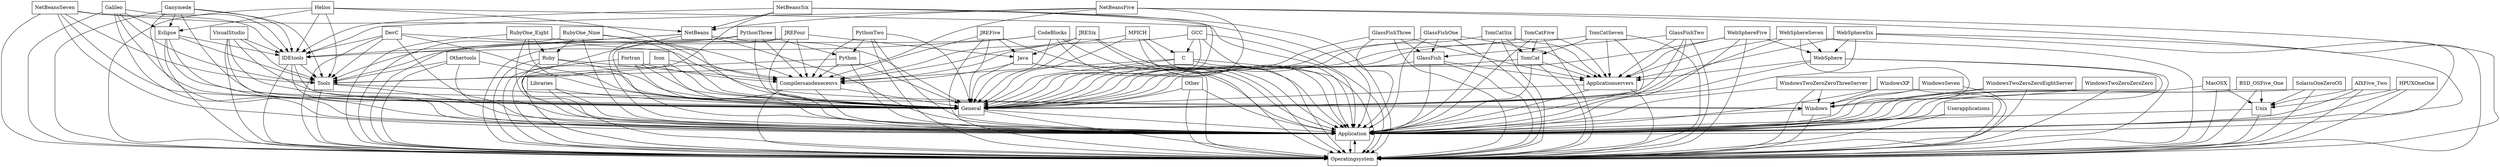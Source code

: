 digraph{
graph [rankdir=TB];
node [shape=box];
edge [arrowhead=normal];
0[label="Eclipse",]
1[label="DevC",]
2[label="BSD_OSFive_One",]
3[label="WindowsSeven",]
4[label="IDEtools",]
5[label="PythonTwo",]
6[label="Java",]
7[label="VisualStudio",]
8[label="MacOSX",]
9[label="General",]
10[label="Libraries",]
11[label="WindowsTwoZeroZeroZero",]
12[label="WebSphereFive",]
13[label="JREFour",]
14[label="WebSphere",]
15[label="GlassFishTwo",]
16[label="Ruby",]
17[label="Other",]
18[label="Helios",]
19[label="RubyOne_Eight",]
20[label="GlassFish",]
21[label="PythonThree",]
22[label="RubyOne_Nine",]
23[label="Tools",]
24[label="Ganymede",]
25[label="Application",]
26[label="NetBeansSix",]
27[label="WindowsTwoZeroZeroThreeServer",]
28[label="Operatingsystem",]
29[label="Unix",]
30[label="JREFive",]
31[label="TomCatSeven",]
32[label="C",]
33[label="WindowsXP",]
34[label="NetBeans",]
35[label="Fortran",]
36[label="TomCatSix",]
37[label="Python",]
38[label="NetBeansSeven",]
39[label="GlassFishOne",]
40[label="SolarisOneZeroOS",]
41[label="MPICH",]
42[label="Userapplications",]
43[label="AIXFive_Two",]
44[label="HPUXOneOne",]
45[label="Galileo",]
46[label="WebSphereSeven",]
47[label="Compilersandexecenvs",]
48[label="WindowsTwoZeroZeroEightServer",]
49[label="Windows",]
50[label="TomCat",]
51[label="TomCatFive",]
52[label="WebSphereSix",]
53[label="JRESix",]
54[label="NetBeansFive",]
55[label="Applicationservers",]
56[label="CodeBlocks",]
57[label="Othertools",]
58[label="GlassFishThree",]
59[label="GCC",]
60[label="Icon",]
0->4[label="",]
0->9[label="",]
0->23[label="",]
0->25[label="",]
0->28[label="",]
1->4[label="",]
1->9[label="",]
1->23[label="",]
1->25[label="",]
1->28[label="",]
1->49[label="",]
2->25[label="",]
2->28[label="",]
2->29[label="",]
3->25[label="",]
3->28[label="",]
3->49[label="",]
4->9[label="",]
4->23[label="",]
4->25[label="",]
4->28[label="",]
5->9[label="",]
5->25[label="",]
5->28[label="",]
5->37[label="",]
5->47[label="",]
6->9[label="",]
6->25[label="",]
6->28[label="",]
6->47[label="",]
7->4[label="",]
7->9[label="",]
7->23[label="",]
7->25[label="",]
7->28[label="",]
7->49[label="",]
8->25[label="",]
8->28[label="",]
8->29[label="",]
9->25[label="",]
9->28[label="",]
10->9[label="",]
10->25[label="",]
10->28[label="",]
11->25[label="",]
11->28[label="",]
11->49[label="",]
12->9[label="",]
12->14[label="",]
12->25[label="",]
12->28[label="",]
12->55[label="",]
13->6[label="",]
13->9[label="",]
13->25[label="",]
13->28[label="",]
13->47[label="",]
14->9[label="",]
14->25[label="",]
14->28[label="",]
14->55[label="",]
15->9[label="",]
15->20[label="",]
15->25[label="",]
15->28[label="",]
15->55[label="",]
16->9[label="",]
16->25[label="",]
16->28[label="",]
16->47[label="",]
17->9[label="",]
17->25[label="",]
17->28[label="",]
18->0[label="",]
18->4[label="",]
18->9[label="",]
18->23[label="",]
18->25[label="",]
18->28[label="",]
19->9[label="",]
19->16[label="",]
19->25[label="",]
19->28[label="",]
19->47[label="",]
20->9[label="",]
20->25[label="",]
20->28[label="",]
20->55[label="",]
21->9[label="",]
21->25[label="",]
21->28[label="",]
21->37[label="",]
21->47[label="",]
22->9[label="",]
22->16[label="",]
22->25[label="",]
22->28[label="",]
22->47[label="",]
23->9[label="",]
23->25[label="",]
23->28[label="",]
24->0[label="",]
24->4[label="",]
24->9[label="",]
24->23[label="",]
24->25[label="",]
24->28[label="",]
25->28[label="",]
26->4[label="",]
26->9[label="",]
26->23[label="",]
26->25[label="",]
26->28[label="",]
26->34[label="",]
27->25[label="",]
27->28[label="",]
27->49[label="",]
28->25[label="",]
29->25[label="",]
29->28[label="",]
30->6[label="",]
30->9[label="",]
30->25[label="",]
30->28[label="",]
30->47[label="",]
31->9[label="",]
31->25[label="",]
31->28[label="",]
31->50[label="",]
31->55[label="",]
32->9[label="",]
32->25[label="",]
32->28[label="",]
32->47[label="",]
33->25[label="",]
33->28[label="",]
33->49[label="",]
34->4[label="",]
34->9[label="",]
34->23[label="",]
34->25[label="",]
34->28[label="",]
35->9[label="",]
35->25[label="",]
35->28[label="",]
35->47[label="",]
36->9[label="",]
36->25[label="",]
36->28[label="",]
36->50[label="",]
36->55[label="",]
37->9[label="",]
37->25[label="",]
37->28[label="",]
37->47[label="",]
38->4[label="",]
38->9[label="",]
38->23[label="",]
38->25[label="",]
38->28[label="",]
38->34[label="",]
39->9[label="",]
39->20[label="",]
39->25[label="",]
39->28[label="",]
39->55[label="",]
40->25[label="",]
40->28[label="",]
40->29[label="",]
41->9[label="",]
41->25[label="",]
41->28[label="",]
41->32[label="",]
41->47[label="",]
42->25[label="",]
42->28[label="",]
43->25[label="",]
43->28[label="",]
43->29[label="",]
44->25[label="",]
44->28[label="",]
44->29[label="",]
45->0[label="",]
45->4[label="",]
45->9[label="",]
45->23[label="",]
45->25[label="",]
45->28[label="",]
46->9[label="",]
46->14[label="",]
46->25[label="",]
46->28[label="",]
46->55[label="",]
47->9[label="",]
47->25[label="",]
47->28[label="",]
48->25[label="",]
48->28[label="",]
48->49[label="",]
49->25[label="",]
49->28[label="",]
50->9[label="",]
50->25[label="",]
50->28[label="",]
50->55[label="",]
51->9[label="",]
51->25[label="",]
51->28[label="",]
51->50[label="",]
51->55[label="",]
52->9[label="",]
52->14[label="",]
52->25[label="",]
52->28[label="",]
52->55[label="",]
53->6[label="",]
53->9[label="",]
53->25[label="",]
53->28[label="",]
53->47[label="",]
54->4[label="",]
54->9[label="",]
54->23[label="",]
54->25[label="",]
54->28[label="",]
54->34[label="",]
55->9[label="",]
55->25[label="",]
55->28[label="",]
56->4[label="",]
56->9[label="",]
56->23[label="",]
56->25[label="",]
56->28[label="",]
57->9[label="",]
57->23[label="",]
57->25[label="",]
57->28[label="",]
58->9[label="",]
58->20[label="",]
58->25[label="",]
58->28[label="",]
58->55[label="",]
59->9[label="",]
59->25[label="",]
59->28[label="",]
59->32[label="",]
59->47[label="",]
60->9[label="",]
60->25[label="",]
60->28[label="",]
60->47[label="",]
}
